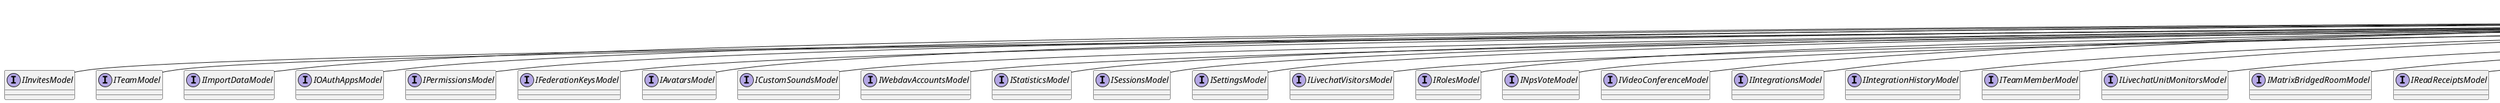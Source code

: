 @startuml
'https://plantuml.com/class-diagram

allow_mixing

interface IBaseModel

interface IInvitesModel extends IBaseModel
interface ITeamModel extends IBaseModel
interface IImportDataModel extends IBaseModel
interface IOAuthAppsModel extends IBaseModel
interface IPermissionsModel extends IBaseModel
interface IFederationKeysModel extends IBaseModel
interface IAvatarsModel extends IBaseModel
interface ICustomSoundsModel extends IBaseModel
interface IWebdavAccountsModel extends IBaseModel
interface IStatisticsModel extends IBaseModel
interface ISessionsModel extends IBaseModel
interface ISettingsModel extends IBaseModel
interface ILivechatVisitorsModel extends IBaseModel
interface IRolesModel extends IBaseModel
interface INpsVoteModel extends IBaseModel
interface IVideoConferenceModel extends IBaseModel
interface IIntegrationsModel extends IBaseModel
interface IIntegrationHistoryModel extends IBaseModel
interface ITeamMemberModel extends IBaseModel
interface ILivechatUnitMonitorsModel extends IBaseModel
interface IMatrixBridgedRoomModel extends IBaseModel
interface IReadReceiptsModel extends IBaseModel
interface ILivechatTriggerModel extends IBaseModel
interface IAnalyticsModel extends IBaseModel
interface IReportsModel extends IBaseModel
interface IFederationServersModel extends IBaseModel
interface IInstanceStatusModel extends IBaseModel
interface ICustomUserStatusModel extends IBaseModel
interface IBannersModel extends IBaseModel
interface ILivechatDepartmentModel extends IBaseModel
interface IBannersDismissModel extends IBaseModel
interface ILivechatAgentActivityModel extends IBaseModel
interface IUsersSessionsModel extends IBaseModel
interface IOmnichannelServiceLevelAgreementsModel extends IBaseModel
interface IEmailMessageHistoryModel extends IBaseModel
interface IMessageReadsModel extends IBaseModel
interface INpsModel extends IBaseModel
interface ILivechatBusinessHoursModel extends IBaseModel
interface ILoginServiceConfigurationModel extends IBaseModel
interface IOEmbedCacheModel extends IBaseModel
interface IPushTokenModel extends IBaseModel
interface IEmojiCustomModel extends IBaseModel
interface IVoipRoomModel extends IBaseModel
interface IMatrixBridgedUserModel extends IBaseModel
interface IEmailInboxModel extends IBaseModel
interface ILivechatPriorityModel extends IBaseModel
interface IPbxEventsModel extends IBaseModel
interface IUploadsModel extends IBaseModel
interface IUserDataFilesModel extends IBaseModel
interface IMessagesModel extends IBaseModel
interface ISmarshHistoryModel extends IBaseModel
interface ILivechatTagModel extends IBaseModel
interface ILivechatDepartmentAgentsModel extends IBaseModel
interface IUsersModel extends IBaseModel
interface IRoomsModel extends IBaseModel
interface ILivechatCustomFieldModel extends IBaseModel
interface INotificationQueueModel extends IBaseModel
interface ILivechatInquiryModel extends IBaseModel
interface ICannedResponseModel extends IBaseModel
interface ISubscriptionsModel extends IBaseModel
interface ILivechatRoomsModel extends IBaseModel
interface ICredentialTokensModel extends IBaseModel
interface IExportOperationsModel extends IBaseModel
interface IServerEventsModel extends IBaseModel


@enduml
